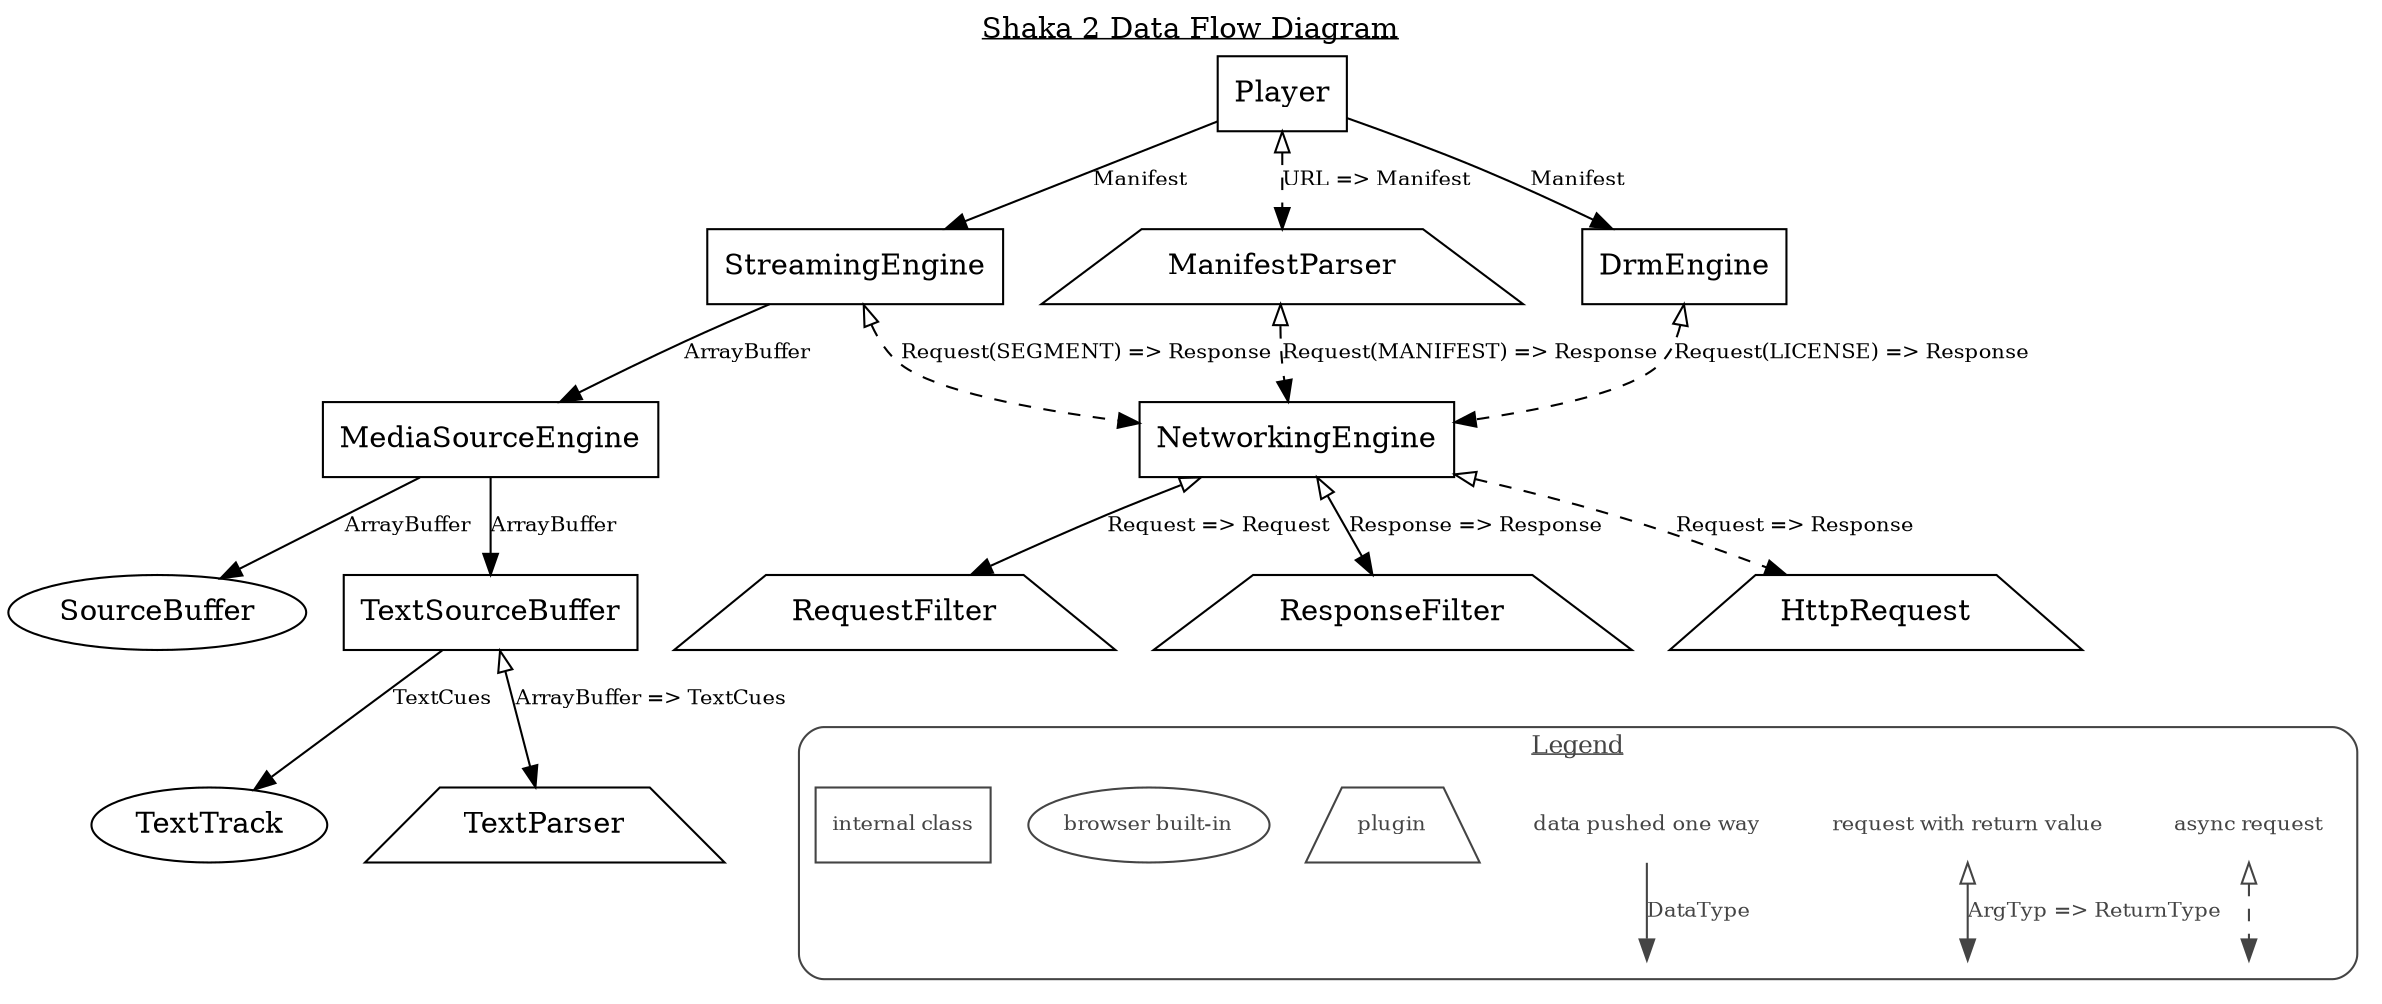 digraph shaka2_data {
  label=<<u>Shaka 2 Data Flow Diagram</u>>
  labelloc=t
  node [ shape=rectangle ]
  edge [ fontsize=10 ]

  SourceBuffer [ shape=oval ]
  TextTrack [ shape=oval ]

  ManifestParser [ shape=trapezium ]
  TextParser [ shape=trapezium ]
  RequestFilter [ shape=trapezium ]
  ResponseFilter [ shape=trapezium ]
  HttpRequest [ shape=trapezium ]

  Player -> ManifestParser [ label="URL => Manifest" dir=both arrowtail=onormal style=dashed ]
  Player -> StreamingEngine [ label=Manifest ]
  Player -> DrmEngine [ label=Manifest ]

  ManifestParser -> NetworkingEngine [ label="Request(MANIFEST) => Response" dir=both arrowtail=onormal style=dashed ]
  StreamingEngine -> NetworkingEngine [ label="Request(SEGMENT) => Response" dir=both arrowtail=onormal style=dashed ]
  DrmEngine -> NetworkingEngine [ label="Request(LICENSE) => Response" dir=both arrowtail=onormal style=dashed ]

  StreamingEngine -> MediaSourceEngine [ label="ArrayBuffer" ]
  MediaSourceEngine -> SourceBuffer [ label="ArrayBuffer" ]
  MediaSourceEngine -> TextSourceBuffer [ label="ArrayBuffer" ]
  TextSourceBuffer -> TextParser [ label="ArrayBuffer => TextCues" dir=both arrowtail=onormal ]
  TextSourceBuffer -> TextTrack [ label="TextCues" ]

  NetworkingEngine -> RequestFilter [ label="Request => Request" dir=both arrowtail=onormal ]
  NetworkingEngine -> ResponseFilter [ label="Response => Response" dir=both arrowtail=onormal ]
  NetworkingEngine -> HttpRequest [ label="Request => Response" dir=both arrowtail=onormal style=dashed ]

  subgraph cluster_legend {
    style=rounded
    color="#444444"
    label=<<u>Legend</u>>
    fontsize=12
    fontcolor="#444444"

    node [ shape=plaintext color="#444444" fontsize=10 fontcolor="#444444" ]
    edge [ color="#444444" fontcolor="#444444" ]

    blank1 [ label="" fixedsize=true height=0 ]
    blank2 [ label="" fixedsize=true height=0 ]
    blank3 [ label="" fixedsize=true height=0 ]
    "async request" -> blank3 [ dir=both arrowtail=onormal style=dashed ]
    "request with return value" -> blank2 [ dir=both arrowtail=onormal label="ArgTyp => ReturnType" ]
    "data pushed one way" -> blank1 [ label="DataType" ]

    plugin [ shape=trapezium ]
    "browser built-in" [ shape=oval ]
    "internal class" [ shape=rectangle ]
  }

  # Hack to move the legend beneath the main graph:
  ResponseFilter -> plugin [ style=invisible arrowhead=none ]
}
